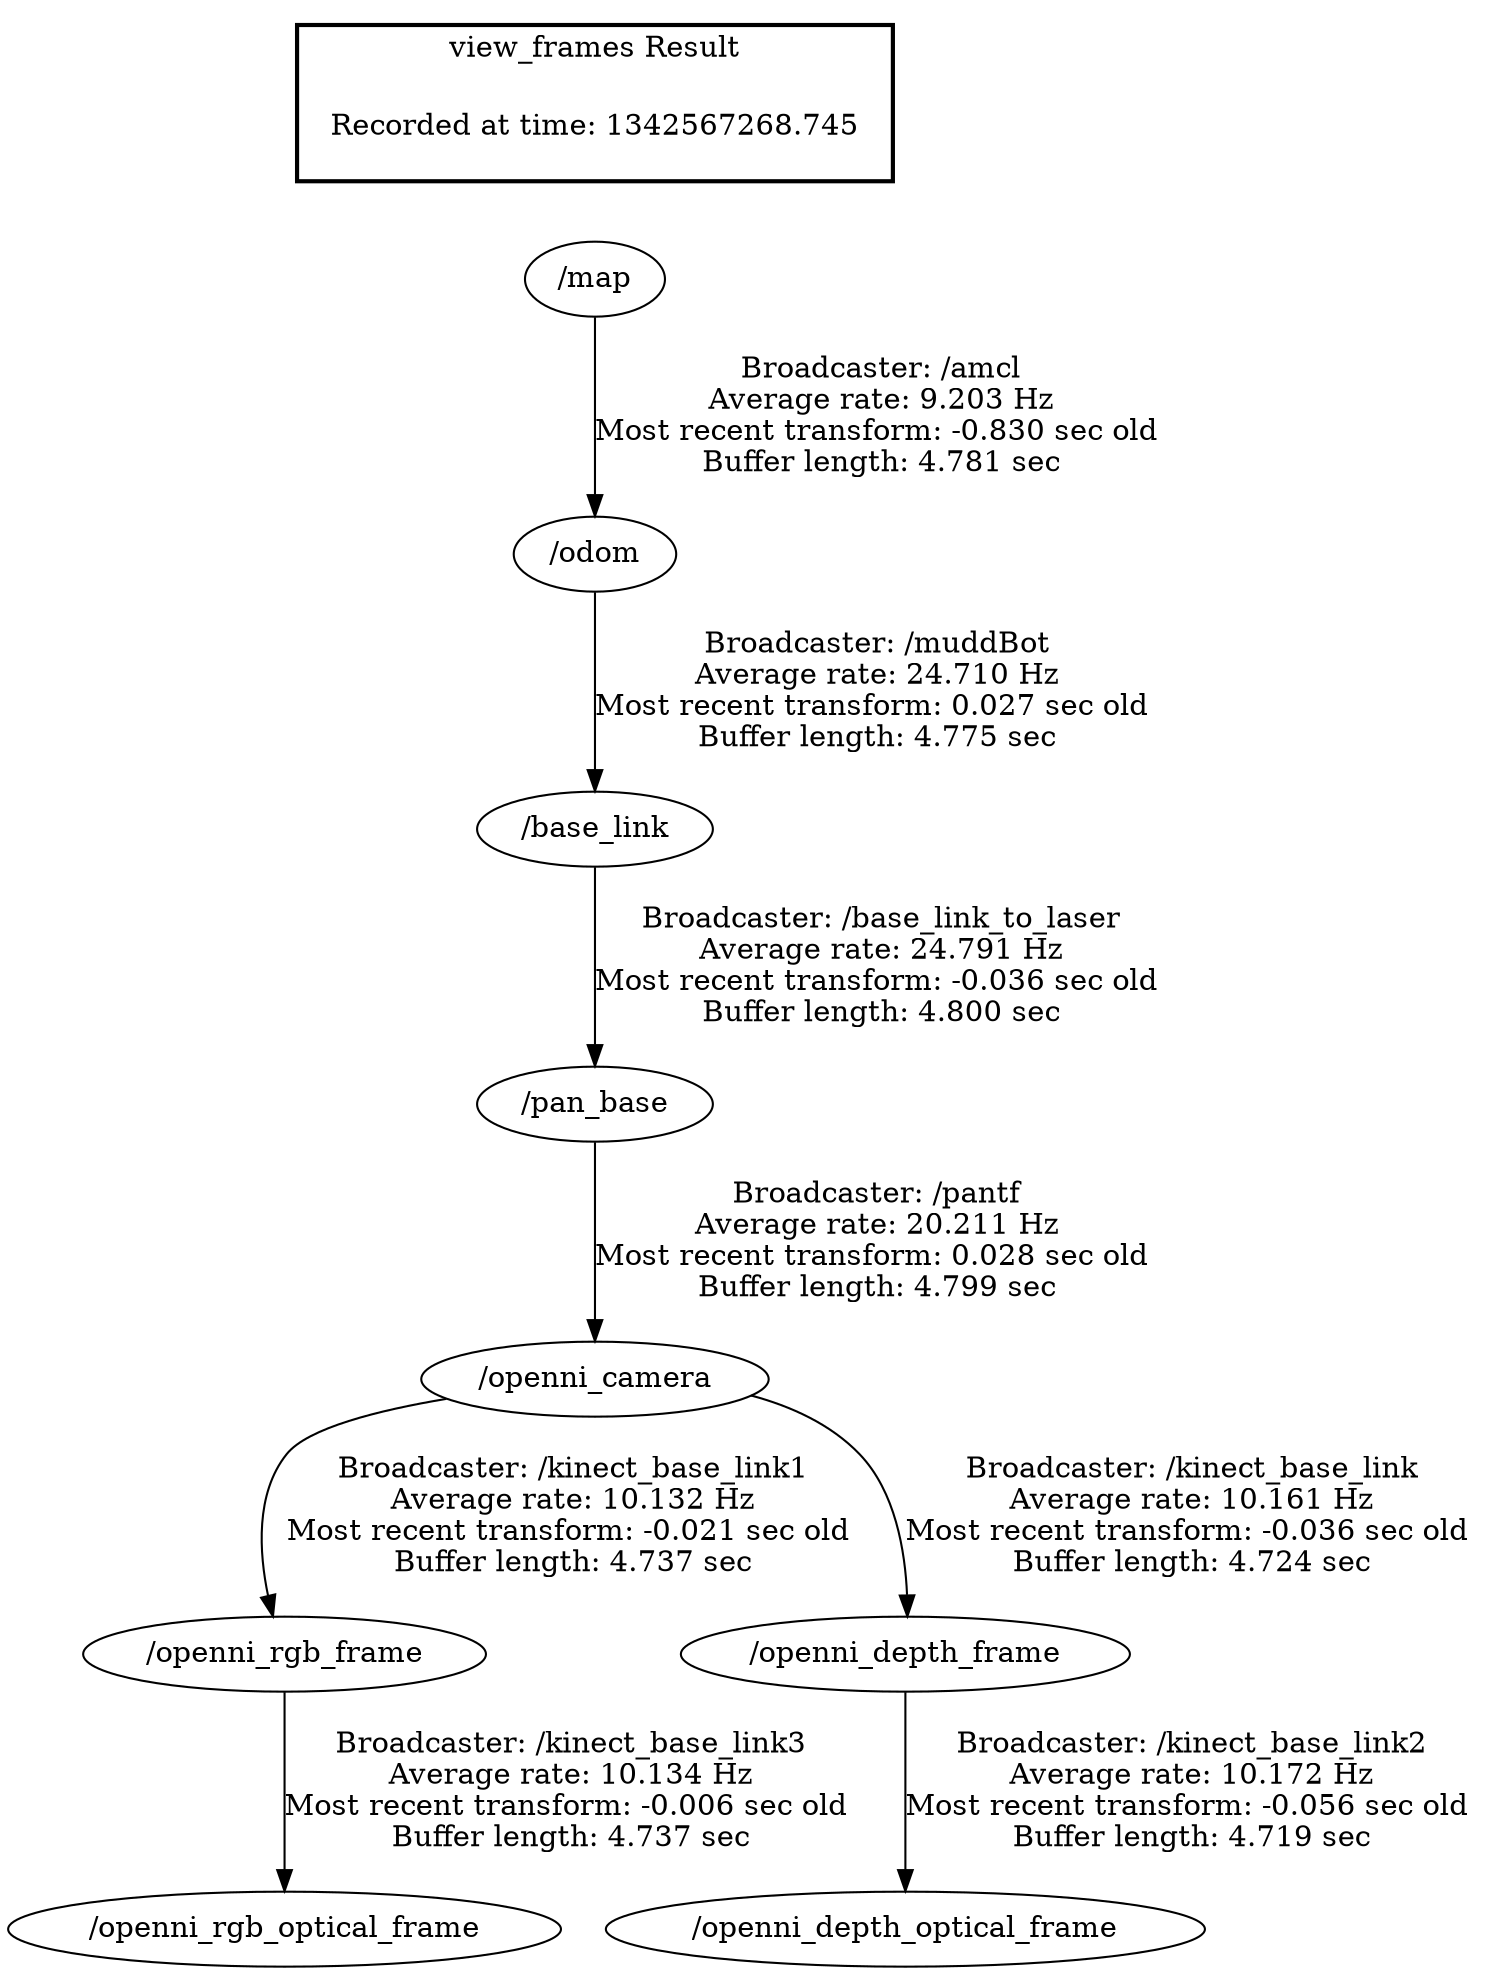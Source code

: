digraph G {
"/openni_rgb_frame" -> "/openni_rgb_optical_frame"[label="Broadcaster: /kinect_base_link3\nAverage rate: 10.134 Hz\nMost recent transform: -0.006 sec old \nBuffer length: 4.737 sec\n"];
"/openni_camera" -> "/openni_rgb_frame"[label="Broadcaster: /kinect_base_link1\nAverage rate: 10.132 Hz\nMost recent transform: -0.021 sec old \nBuffer length: 4.737 sec\n"];
"/pan_base" -> "/openni_camera"[label="Broadcaster: /pantf\nAverage rate: 20.211 Hz\nMost recent transform: 0.028 sec old \nBuffer length: 4.799 sec\n"];
"/base_link" -> "/pan_base"[label="Broadcaster: /base_link_to_laser\nAverage rate: 24.791 Hz\nMost recent transform: -0.036 sec old \nBuffer length: 4.800 sec\n"];
"/odom" -> "/base_link"[label="Broadcaster: /muddBot\nAverage rate: 24.710 Hz\nMost recent transform: 0.027 sec old \nBuffer length: 4.775 sec\n"];
"/map" -> "/odom"[label="Broadcaster: /amcl\nAverage rate: 9.203 Hz\nMost recent transform: -0.830 sec old \nBuffer length: 4.781 sec\n"];
"/openni_camera" -> "/openni_depth_frame"[label="Broadcaster: /kinect_base_link\nAverage rate: 10.161 Hz\nMost recent transform: -0.036 sec old \nBuffer length: 4.724 sec\n"];
"/openni_depth_frame" -> "/openni_depth_optical_frame"[label="Broadcaster: /kinect_base_link2\nAverage rate: 10.172 Hz\nMost recent transform: -0.056 sec old \nBuffer length: 4.719 sec\n"];
edge [style=invis];
 subgraph cluster_legend { style=bold; color=black; label ="view_frames Result";
"Recorded at time: 1342567268.745"[ shape=plaintext ] ;
 }->"/map";
}